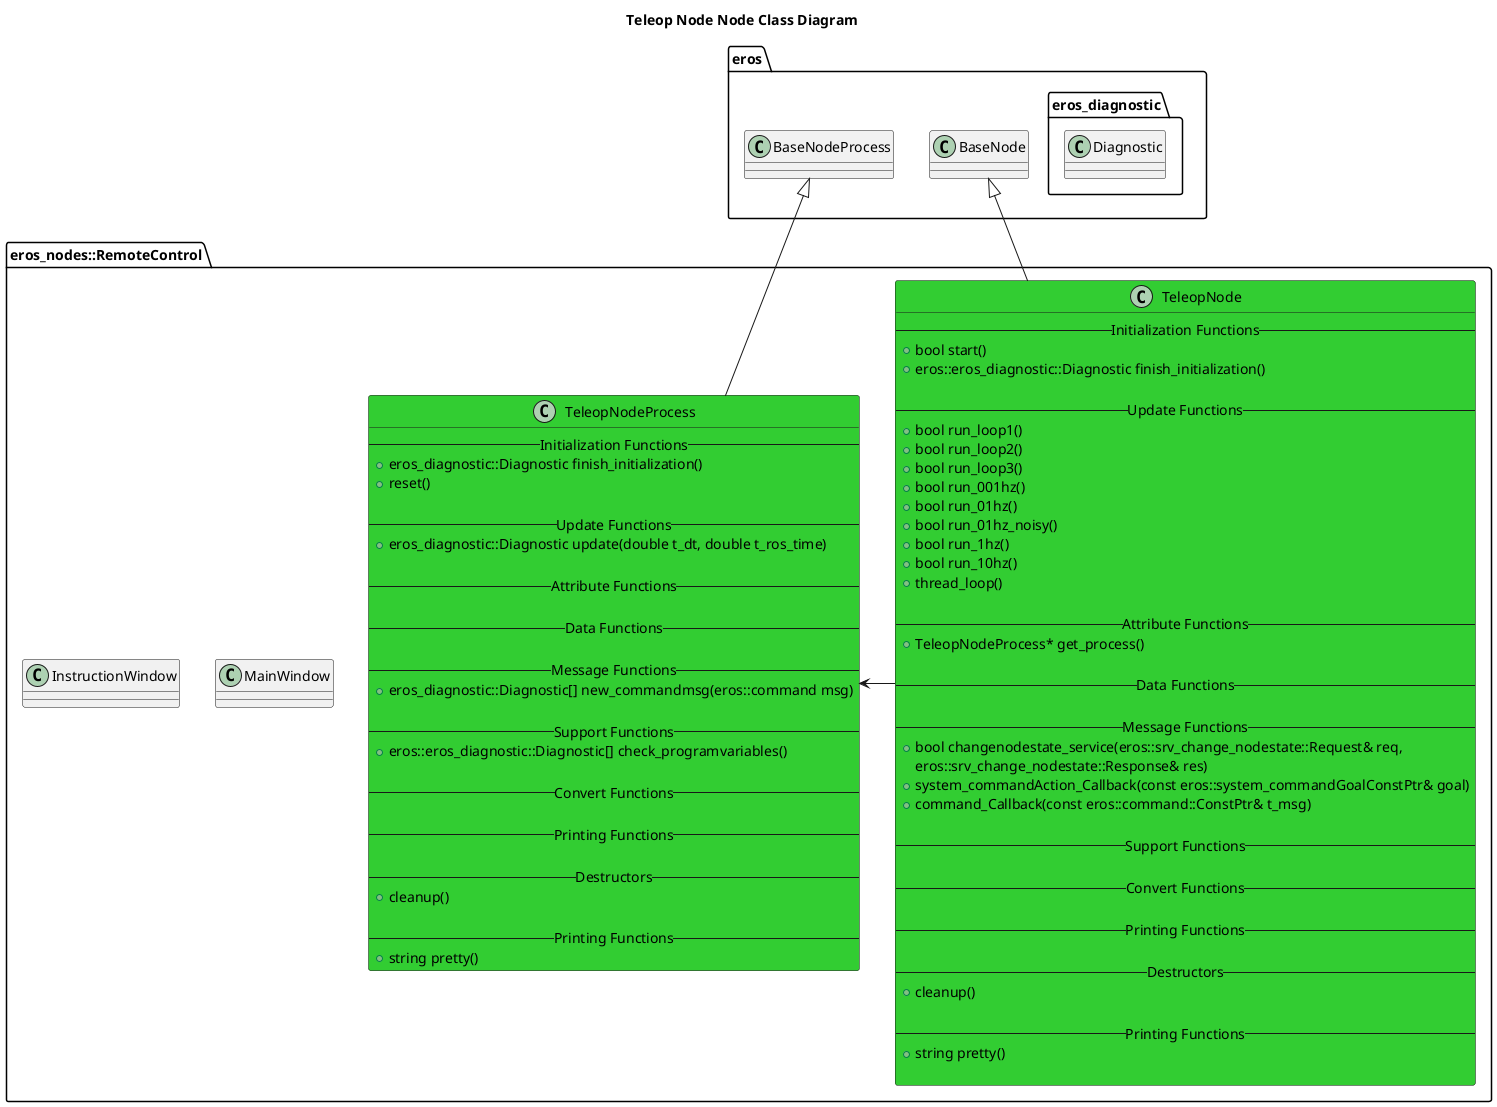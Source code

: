 @startuml
title Teleop Node Node Class Diagram
package eros {
    class BaseNode
    class BaseNodeProcess
    namespace eros_diagnostic {
        class Diagnostic
    }
}

namespace eros_nodes::RemoteControl {
    class MainWindow
    class InstructionWindow
    class TeleopNode #LimeGreen {
        -- Initialization Functions --
        +bool start()
        +eros::eros_diagnostic::Diagnostic finish_initialization()

        -- Update Functions --
        +bool run_loop1()
        +bool run_loop2()
        +bool run_loop3()
        +bool run_001hz()
        +bool run_01hz()
        +bool run_01hz_noisy()
        +bool run_1hz()
        +bool run_10hz()
        +thread_loop()

        -- Attribute Functions --
        +TeleopNodeProcess* get_process()

        -- Data Functions --

        -- Message Functions --
        +bool changenodestate_service(eros::srv_change_nodestate::Request& req,
                                    eros::srv_change_nodestate::Response& res)
        +system_commandAction_Callback(const eros::system_commandGoalConstPtr& goal)
        +command_Callback(const eros::command::ConstPtr& t_msg)

        -- Support Functions --

        -- Convert Functions --
        
        -- Printing Functions --

        -- Destructors --
        +cleanup()

        -- Printing Functions --
        +string pretty()

    }
    class TeleopNodeProcess #LimeGreen {
        -- Initialization Functions --
        +eros_diagnostic::Diagnostic finish_initialization()
        +reset()

        -- Update Functions --
        +eros_diagnostic::Diagnostic update(double t_dt, double t_ros_time)

        -- Attribute Functions --

        -- Data Functions --

        -- Message Functions --
        +eros_diagnostic::Diagnostic[] new_commandmsg(eros::command msg)

        -- Support Functions --
        +eros::eros_diagnostic::Diagnostic[] check_programvariables()

        -- Convert Functions --
        
        -- Printing Functions --

        -- Destructors --
        +cleanup()

        -- Printing Functions --
        +string pretty()
    }

    BaseNode <|-- TeleopNode
    BaseNodeProcess <|-- TeleopNodeProcess
    TeleopNode -> TeleopNodeProcess 
}

@enduml